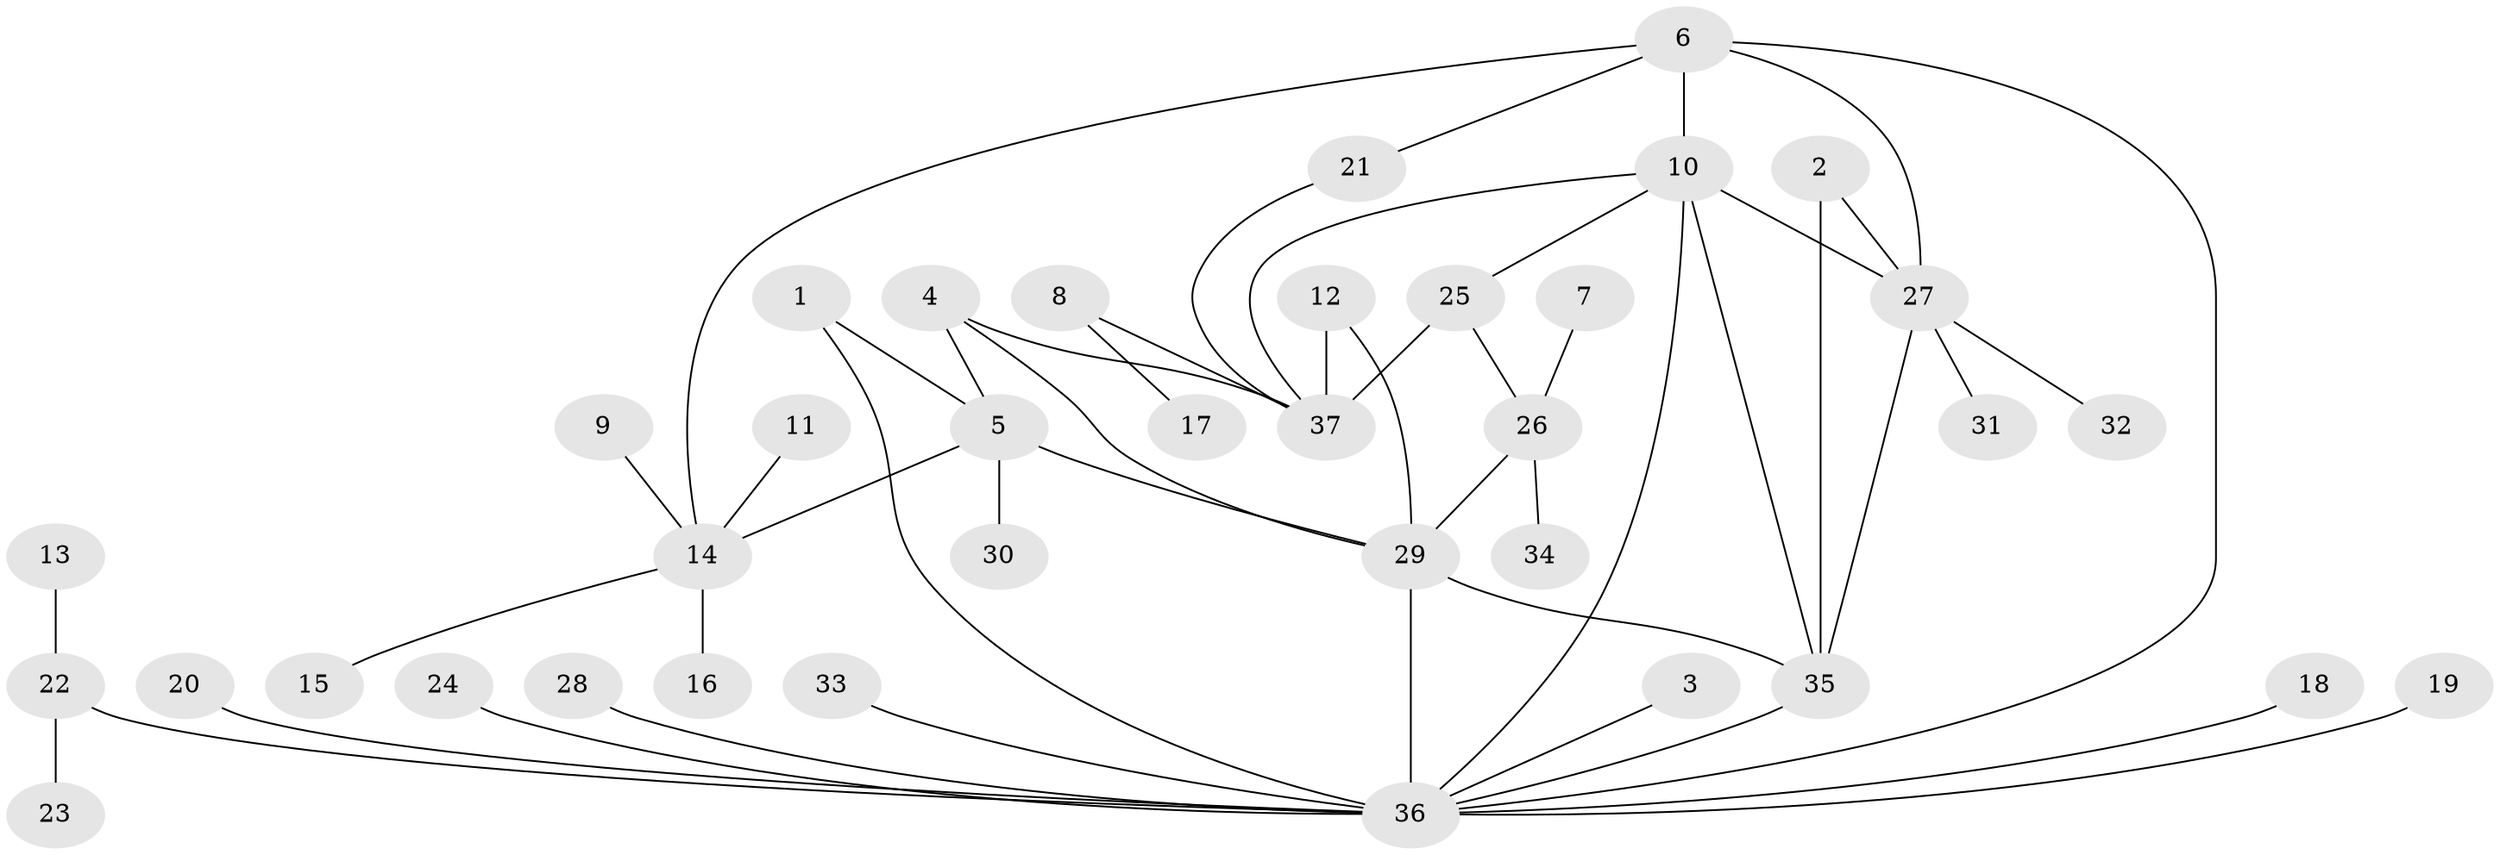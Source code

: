 // original degree distribution, {17: 0.013513513513513514, 2: 0.1891891891891892, 3: 0.0945945945945946, 7: 0.04054054054054054, 6: 0.05405405405405406, 8: 0.02702702702702703, 4: 0.02702702702702703, 1: 0.5405405405405406, 5: 0.013513513513513514}
// Generated by graph-tools (version 1.1) at 2025/37/03/04/25 23:37:44]
// undirected, 37 vertices, 50 edges
graph export_dot {
  node [color=gray90,style=filled];
  1;
  2;
  3;
  4;
  5;
  6;
  7;
  8;
  9;
  10;
  11;
  12;
  13;
  14;
  15;
  16;
  17;
  18;
  19;
  20;
  21;
  22;
  23;
  24;
  25;
  26;
  27;
  28;
  29;
  30;
  31;
  32;
  33;
  34;
  35;
  36;
  37;
  1 -- 5 [weight=1.0];
  1 -- 36 [weight=2.0];
  2 -- 27 [weight=1.0];
  2 -- 35 [weight=1.0];
  3 -- 36 [weight=1.0];
  4 -- 5 [weight=1.0];
  4 -- 29 [weight=1.0];
  4 -- 37 [weight=1.0];
  5 -- 14 [weight=1.0];
  5 -- 29 [weight=1.0];
  5 -- 30 [weight=1.0];
  6 -- 10 [weight=1.0];
  6 -- 14 [weight=2.0];
  6 -- 21 [weight=1.0];
  6 -- 27 [weight=1.0];
  6 -- 36 [weight=2.0];
  7 -- 26 [weight=1.0];
  8 -- 17 [weight=1.0];
  8 -- 37 [weight=1.0];
  9 -- 14 [weight=1.0];
  10 -- 25 [weight=1.0];
  10 -- 27 [weight=1.0];
  10 -- 35 [weight=1.0];
  10 -- 36 [weight=1.0];
  10 -- 37 [weight=1.0];
  11 -- 14 [weight=1.0];
  12 -- 29 [weight=1.0];
  12 -- 37 [weight=1.0];
  13 -- 22 [weight=1.0];
  14 -- 15 [weight=1.0];
  14 -- 16 [weight=1.0];
  18 -- 36 [weight=1.0];
  19 -- 36 [weight=1.0];
  20 -- 36 [weight=1.0];
  21 -- 37 [weight=1.0];
  22 -- 23 [weight=1.0];
  22 -- 36 [weight=1.0];
  24 -- 36 [weight=1.0];
  25 -- 26 [weight=1.0];
  25 -- 37 [weight=1.0];
  26 -- 29 [weight=1.0];
  26 -- 34 [weight=1.0];
  27 -- 31 [weight=1.0];
  27 -- 32 [weight=1.0];
  27 -- 35 [weight=1.0];
  28 -- 36 [weight=1.0];
  29 -- 35 [weight=1.0];
  29 -- 36 [weight=1.0];
  33 -- 36 [weight=1.0];
  35 -- 36 [weight=1.0];
}
